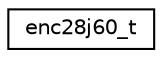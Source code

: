 digraph "Graphical Class Hierarchy"
{
 // LATEX_PDF_SIZE
  edge [fontname="Helvetica",fontsize="10",labelfontname="Helvetica",labelfontsize="10"];
  node [fontname="Helvetica",fontsize="10",shape=record];
  rankdir="LR";
  Node0 [label="enc28j60_t",height=0.2,width=0.4,color="black", fillcolor="white", style="filled",URL="$structenc28j60__t.html",tooltip="ENC28J60 device descriptor."];
}
